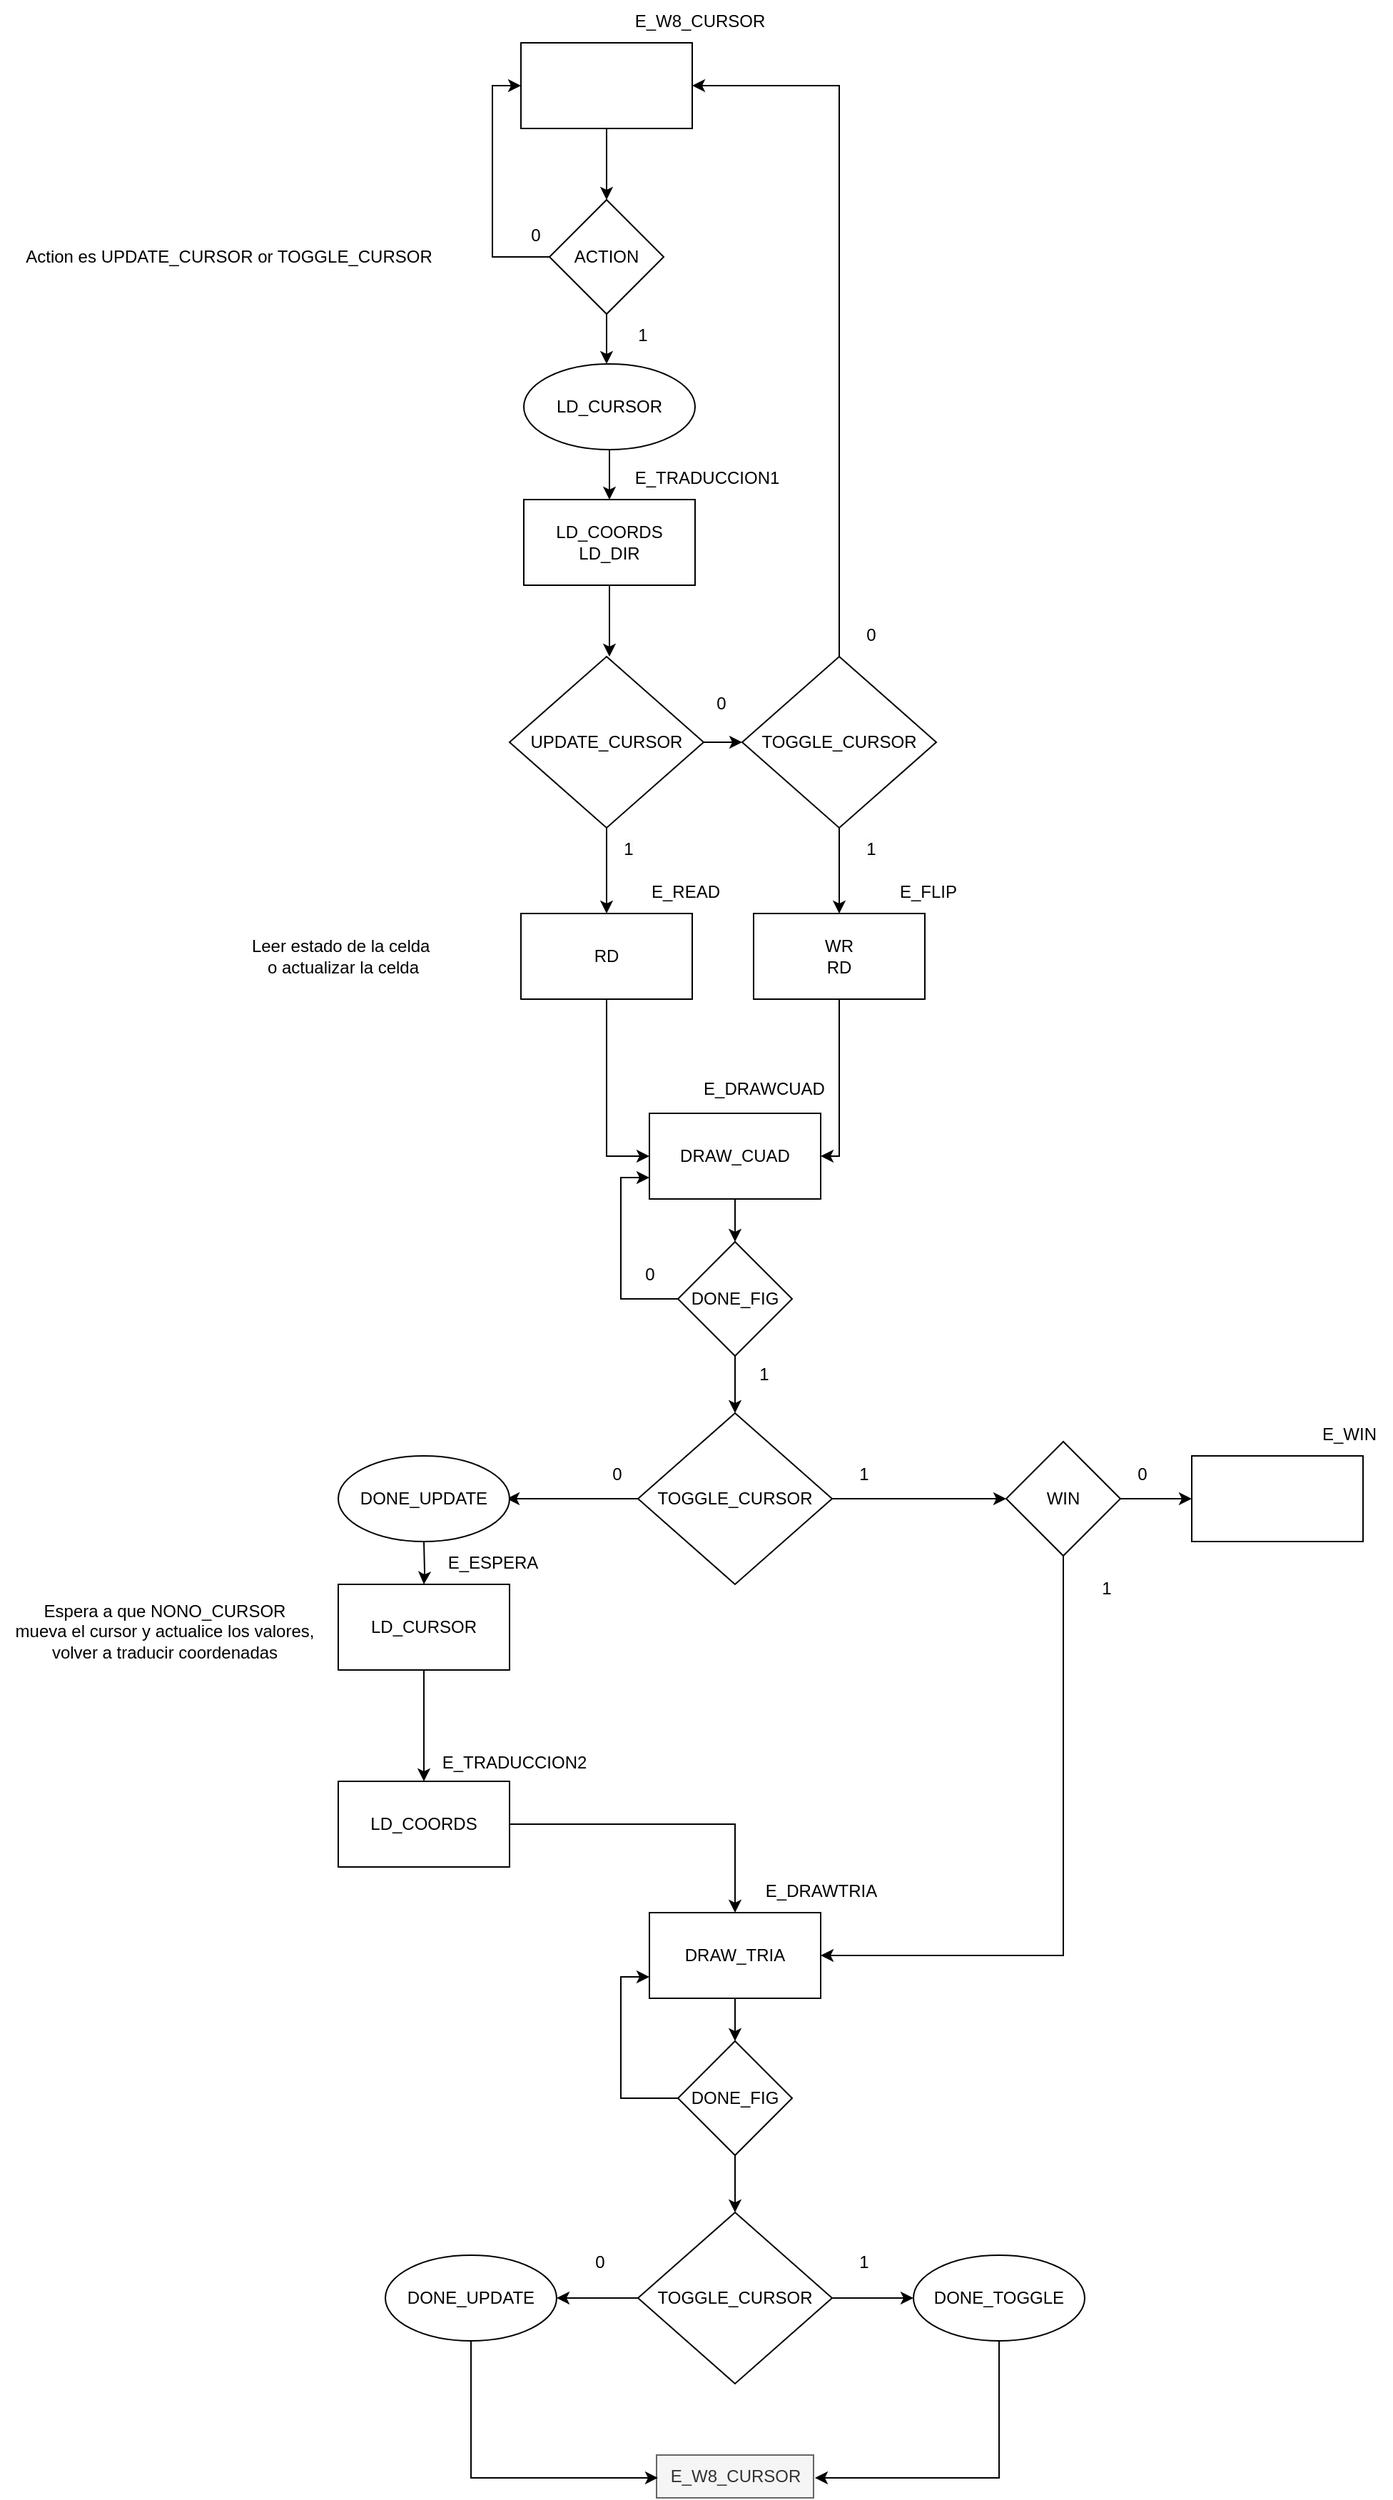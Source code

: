 <mxfile version="23.1.2" type="device">
  <diagram name="Page-1" id="VgCRoe7TBTfTwidw6Qzn">
    <mxGraphModel dx="880" dy="462" grid="1" gridSize="10" guides="1" tooltips="1" connect="1" arrows="1" fold="1" page="1" pageScale="1" pageWidth="850" pageHeight="1100" math="0" shadow="0">
      <root>
        <mxCell id="0" />
        <mxCell id="1" parent="0" />
        <mxCell id="5Ck918NxYZweuPMsiYU0-5" style="edgeStyle=orthogonalEdgeStyle;rounded=0;orthogonalLoop=1;jettySize=auto;html=1;" parent="1" source="5Ck918NxYZweuPMsiYU0-1" target="5Ck918NxYZweuPMsiYU0-3" edge="1">
          <mxGeometry relative="1" as="geometry" />
        </mxCell>
        <mxCell id="5Ck918NxYZweuPMsiYU0-1" value="" style="rounded=0;whiteSpace=wrap;html=1;" parent="1" vertex="1">
          <mxGeometry x="400" y="60" width="120" height="60" as="geometry" />
        </mxCell>
        <mxCell id="5Ck918NxYZweuPMsiYU0-2" value="E_W8_CURSOR" style="text;html=1;align=center;verticalAlign=middle;resizable=0;points=[];autosize=1;strokeColor=none;fillColor=none;" parent="1" vertex="1">
          <mxGeometry x="470" y="30" width="110" height="30" as="geometry" />
        </mxCell>
        <mxCell id="5Ck918NxYZweuPMsiYU0-6" style="edgeStyle=orthogonalEdgeStyle;rounded=0;orthogonalLoop=1;jettySize=auto;html=1;entryX=0;entryY=0.5;entryDx=0;entryDy=0;" parent="1" source="5Ck918NxYZweuPMsiYU0-3" target="5Ck918NxYZweuPMsiYU0-1" edge="1">
          <mxGeometry relative="1" as="geometry">
            <Array as="points">
              <mxPoint x="380" y="210" />
              <mxPoint x="380" y="90" />
            </Array>
          </mxGeometry>
        </mxCell>
        <mxCell id="5Ck918NxYZweuPMsiYU0-9" style="edgeStyle=orthogonalEdgeStyle;rounded=0;orthogonalLoop=1;jettySize=auto;html=1;" parent="1" source="5Ck918NxYZweuPMsiYU0-3" edge="1">
          <mxGeometry relative="1" as="geometry">
            <mxPoint x="460" y="285" as="targetPoint" />
          </mxGeometry>
        </mxCell>
        <mxCell id="5Ck918NxYZweuPMsiYU0-3" value="ACTION" style="rhombus;whiteSpace=wrap;html=1;" parent="1" vertex="1">
          <mxGeometry x="420" y="170" width="80" height="80" as="geometry" />
        </mxCell>
        <mxCell id="5Ck918NxYZweuPMsiYU0-4" value="Action es UPDATE_CURSOR or TOGGLE_CURSOR" style="text;html=1;align=center;verticalAlign=middle;resizable=0;points=[];autosize=1;strokeColor=none;fillColor=none;" parent="1" vertex="1">
          <mxGeometry x="40" y="195" width="310" height="30" as="geometry" />
        </mxCell>
        <mxCell id="5Ck918NxYZweuPMsiYU0-7" value="0" style="text;html=1;align=center;verticalAlign=middle;resizable=0;points=[];autosize=1;strokeColor=none;fillColor=none;" parent="1" vertex="1">
          <mxGeometry x="395" y="180" width="30" height="30" as="geometry" />
        </mxCell>
        <mxCell id="5Ck918NxYZweuPMsiYU0-8" value="1" style="text;html=1;align=center;verticalAlign=middle;resizable=0;points=[];autosize=1;strokeColor=none;fillColor=none;" parent="1" vertex="1">
          <mxGeometry x="470" y="250" width="30" height="30" as="geometry" />
        </mxCell>
        <mxCell id="5Ck918NxYZweuPMsiYU0-12" style="edgeStyle=orthogonalEdgeStyle;rounded=0;orthogonalLoop=1;jettySize=auto;html=1;" parent="1" source="5Ck918NxYZweuPMsiYU0-10" target="5Ck918NxYZweuPMsiYU0-11" edge="1">
          <mxGeometry relative="1" as="geometry" />
        </mxCell>
        <mxCell id="5Ck918NxYZweuPMsiYU0-10" value="LD_CURSOR" style="ellipse;whiteSpace=wrap;html=1;" parent="1" vertex="1">
          <mxGeometry x="402" y="285" width="120" height="60" as="geometry" />
        </mxCell>
        <mxCell id="5Ck918NxYZweuPMsiYU0-14" style="edgeStyle=orthogonalEdgeStyle;rounded=0;orthogonalLoop=1;jettySize=auto;html=1;" parent="1" source="5Ck918NxYZweuPMsiYU0-11" edge="1">
          <mxGeometry relative="1" as="geometry">
            <mxPoint x="462" y="490" as="targetPoint" />
          </mxGeometry>
        </mxCell>
        <mxCell id="5Ck918NxYZweuPMsiYU0-11" value="LD_COORDS&lt;br&gt;LD_DIR" style="whiteSpace=wrap;html=1;" parent="1" vertex="1">
          <mxGeometry x="402" y="380" width="120" height="60" as="geometry" />
        </mxCell>
        <mxCell id="5Ck918NxYZweuPMsiYU0-13" value="E_TRADUCCION1" style="text;html=1;align=center;verticalAlign=middle;resizable=0;points=[];autosize=1;strokeColor=none;fillColor=none;" parent="1" vertex="1">
          <mxGeometry x="470" y="350" width="120" height="30" as="geometry" />
        </mxCell>
        <mxCell id="5Ck918NxYZweuPMsiYU0-18" style="edgeStyle=orthogonalEdgeStyle;rounded=0;orthogonalLoop=1;jettySize=auto;html=1;" parent="1" source="5Ck918NxYZweuPMsiYU0-16" target="5Ck918NxYZweuPMsiYU0-17" edge="1">
          <mxGeometry relative="1" as="geometry" />
        </mxCell>
        <mxCell id="5Ck918NxYZweuPMsiYU0-53" style="edgeStyle=orthogonalEdgeStyle;rounded=0;orthogonalLoop=1;jettySize=auto;html=1;entryX=0.5;entryY=0;entryDx=0;entryDy=0;" parent="1" source="5Ck918NxYZweuPMsiYU0-16" target="5Ck918NxYZweuPMsiYU0-20" edge="1">
          <mxGeometry relative="1" as="geometry" />
        </mxCell>
        <mxCell id="5Ck918NxYZweuPMsiYU0-16" value="UPDATE_CURSOR" style="rhombus;whiteSpace=wrap;html=1;" parent="1" vertex="1">
          <mxGeometry x="392" y="490" width="136" height="120" as="geometry" />
        </mxCell>
        <mxCell id="5Ck918NxYZweuPMsiYU0-19" style="edgeStyle=orthogonalEdgeStyle;rounded=0;orthogonalLoop=1;jettySize=auto;html=1;entryX=1;entryY=0.5;entryDx=0;entryDy=0;" parent="1" source="5Ck918NxYZweuPMsiYU0-17" target="5Ck918NxYZweuPMsiYU0-1" edge="1">
          <mxGeometry relative="1" as="geometry">
            <Array as="points">
              <mxPoint x="623" y="90" />
            </Array>
          </mxGeometry>
        </mxCell>
        <mxCell id="5Ck918NxYZweuPMsiYU0-54" style="edgeStyle=orthogonalEdgeStyle;rounded=0;orthogonalLoop=1;jettySize=auto;html=1;entryX=0.5;entryY=0;entryDx=0;entryDy=0;" parent="1" source="5Ck918NxYZweuPMsiYU0-17" target="5Ck918NxYZweuPMsiYU0-22" edge="1">
          <mxGeometry relative="1" as="geometry" />
        </mxCell>
        <mxCell id="5Ck918NxYZweuPMsiYU0-17" value="TOGGLE_CURSOR" style="rhombus;whiteSpace=wrap;html=1;" parent="1" vertex="1">
          <mxGeometry x="555" y="490" width="136" height="120" as="geometry" />
        </mxCell>
        <mxCell id="5Ck918NxYZweuPMsiYU0-26" style="edgeStyle=orthogonalEdgeStyle;rounded=0;orthogonalLoop=1;jettySize=auto;html=1;entryX=0;entryY=0.5;entryDx=0;entryDy=0;" parent="1" source="5Ck918NxYZweuPMsiYU0-20" target="5Ck918NxYZweuPMsiYU0-25" edge="1">
          <mxGeometry relative="1" as="geometry" />
        </mxCell>
        <mxCell id="5Ck918NxYZweuPMsiYU0-20" value="RD" style="whiteSpace=wrap;html=1;" parent="1" vertex="1">
          <mxGeometry x="400" y="670" width="120" height="60" as="geometry" />
        </mxCell>
        <mxCell id="5Ck918NxYZweuPMsiYU0-21" value="E_READ" style="text;html=1;align=center;verticalAlign=middle;resizable=0;points=[];autosize=1;strokeColor=none;fillColor=none;" parent="1" vertex="1">
          <mxGeometry x="480" y="640" width="70" height="30" as="geometry" />
        </mxCell>
        <mxCell id="5Ck918NxYZweuPMsiYU0-27" style="edgeStyle=orthogonalEdgeStyle;rounded=0;orthogonalLoop=1;jettySize=auto;html=1;entryX=1;entryY=0.5;entryDx=0;entryDy=0;" parent="1" source="5Ck918NxYZweuPMsiYU0-22" target="5Ck918NxYZweuPMsiYU0-25" edge="1">
          <mxGeometry relative="1" as="geometry">
            <Array as="points">
              <mxPoint x="623" y="840" />
            </Array>
          </mxGeometry>
        </mxCell>
        <mxCell id="5Ck918NxYZweuPMsiYU0-22" value="WR&lt;br&gt;RD" style="whiteSpace=wrap;html=1;" parent="1" vertex="1">
          <mxGeometry x="563" y="670" width="120" height="60" as="geometry" />
        </mxCell>
        <mxCell id="5Ck918NxYZweuPMsiYU0-23" value="E_FLIP" style="text;html=1;align=center;verticalAlign=middle;resizable=0;points=[];autosize=1;strokeColor=none;fillColor=none;" parent="1" vertex="1">
          <mxGeometry x="655" y="640" width="60" height="30" as="geometry" />
        </mxCell>
        <mxCell id="5Ck918NxYZweuPMsiYU0-30" style="edgeStyle=orthogonalEdgeStyle;rounded=0;orthogonalLoop=1;jettySize=auto;html=1;" parent="1" source="5Ck918NxYZweuPMsiYU0-25" target="5Ck918NxYZweuPMsiYU0-29" edge="1">
          <mxGeometry relative="1" as="geometry" />
        </mxCell>
        <mxCell id="5Ck918NxYZweuPMsiYU0-25" value="DRAW_CUAD" style="whiteSpace=wrap;html=1;" parent="1" vertex="1">
          <mxGeometry x="490" y="810" width="120" height="60" as="geometry" />
        </mxCell>
        <mxCell id="5Ck918NxYZweuPMsiYU0-28" value="E_DRAWCUAD" style="text;html=1;align=center;verticalAlign=middle;resizable=0;points=[];autosize=1;strokeColor=none;fillColor=none;" parent="1" vertex="1">
          <mxGeometry x="515" y="778" width="110" height="30" as="geometry" />
        </mxCell>
        <mxCell id="5Ck918NxYZweuPMsiYU0-31" style="edgeStyle=orthogonalEdgeStyle;rounded=0;orthogonalLoop=1;jettySize=auto;html=1;entryX=0;entryY=0.75;entryDx=0;entryDy=0;" parent="1" source="5Ck918NxYZweuPMsiYU0-29" target="5Ck918NxYZweuPMsiYU0-25" edge="1">
          <mxGeometry relative="1" as="geometry">
            <Array as="points">
              <mxPoint x="470" y="940" />
              <mxPoint x="470" y="855" />
            </Array>
          </mxGeometry>
        </mxCell>
        <mxCell id="5Ck918NxYZweuPMsiYU0-33" style="edgeStyle=orthogonalEdgeStyle;rounded=0;orthogonalLoop=1;jettySize=auto;html=1;entryX=0.5;entryY=0;entryDx=0;entryDy=0;" parent="1" source="5Ck918NxYZweuPMsiYU0-29" target="5Ck918NxYZweuPMsiYU0-32" edge="1">
          <mxGeometry relative="1" as="geometry" />
        </mxCell>
        <mxCell id="5Ck918NxYZweuPMsiYU0-29" value="DONE_FIG" style="rhombus;whiteSpace=wrap;html=1;" parent="1" vertex="1">
          <mxGeometry x="510" y="900" width="80" height="80" as="geometry" />
        </mxCell>
        <mxCell id="5Ck918NxYZweuPMsiYU0-34" style="edgeStyle=orthogonalEdgeStyle;rounded=0;orthogonalLoop=1;jettySize=auto;html=1;" parent="1" source="5Ck918NxYZweuPMsiYU0-32" edge="1">
          <mxGeometry relative="1" as="geometry">
            <mxPoint x="740" y="1080" as="targetPoint" />
          </mxGeometry>
        </mxCell>
        <mxCell id="5Ck918NxYZweuPMsiYU0-35" style="edgeStyle=orthogonalEdgeStyle;rounded=0;orthogonalLoop=1;jettySize=auto;html=1;" parent="1" source="5Ck918NxYZweuPMsiYU0-32" edge="1">
          <mxGeometry relative="1" as="geometry">
            <mxPoint x="390" y="1080" as="targetPoint" />
          </mxGeometry>
        </mxCell>
        <mxCell id="5Ck918NxYZweuPMsiYU0-32" value="TOGGLE_CURSOR" style="rhombus;whiteSpace=wrap;html=1;" parent="1" vertex="1">
          <mxGeometry x="482" y="1020" width="136" height="120" as="geometry" />
        </mxCell>
        <mxCell id="5Ck918NxYZweuPMsiYU0-39" style="edgeStyle=orthogonalEdgeStyle;rounded=0;orthogonalLoop=1;jettySize=auto;html=1;" parent="1" target="5Ck918NxYZweuPMsiYU0-38" edge="1">
          <mxGeometry relative="1" as="geometry">
            <mxPoint x="332" y="1110" as="sourcePoint" />
          </mxGeometry>
        </mxCell>
        <mxCell id="5Ck918NxYZweuPMsiYU0-43" style="edgeStyle=orthogonalEdgeStyle;rounded=0;orthogonalLoop=1;jettySize=auto;html=1;" parent="1" source="5Ck918NxYZweuPMsiYU0-37" target="5Ck918NxYZweuPMsiYU0-42" edge="1">
          <mxGeometry relative="1" as="geometry" />
        </mxCell>
        <mxCell id="5Ck918NxYZweuPMsiYU0-48" style="edgeStyle=orthogonalEdgeStyle;rounded=0;orthogonalLoop=1;jettySize=auto;html=1;entryX=1;entryY=0.5;entryDx=0;entryDy=0;" parent="1" source="5Ck918NxYZweuPMsiYU0-37" target="5Ck918NxYZweuPMsiYU0-63" edge="1">
          <mxGeometry relative="1" as="geometry">
            <mxPoint x="780" y="1300" as="targetPoint" />
            <Array as="points">
              <mxPoint x="780" y="1400" />
            </Array>
          </mxGeometry>
        </mxCell>
        <mxCell id="5Ck918NxYZweuPMsiYU0-37" value="WIN" style="rhombus;whiteSpace=wrap;html=1;" parent="1" vertex="1">
          <mxGeometry x="740" y="1040" width="80" height="80" as="geometry" />
        </mxCell>
        <mxCell id="5Ck918NxYZweuPMsiYU0-62" style="edgeStyle=orthogonalEdgeStyle;rounded=0;orthogonalLoop=1;jettySize=auto;html=1;" parent="1" source="5Ck918NxYZweuPMsiYU0-38" target="5Ck918NxYZweuPMsiYU0-51" edge="1">
          <mxGeometry relative="1" as="geometry" />
        </mxCell>
        <mxCell id="5Ck918NxYZweuPMsiYU0-38" value="LD_CURSOR" style="whiteSpace=wrap;html=1;" parent="1" vertex="1">
          <mxGeometry x="272" y="1140" width="120" height="60" as="geometry" />
        </mxCell>
        <mxCell id="5Ck918NxYZweuPMsiYU0-40" value="0" style="text;html=1;align=center;verticalAlign=middle;resizable=0;points=[];autosize=1;strokeColor=none;fillColor=none;" parent="1" vertex="1">
          <mxGeometry x="452" y="1048" width="30" height="30" as="geometry" />
        </mxCell>
        <mxCell id="5Ck918NxYZweuPMsiYU0-41" value="1" style="text;html=1;align=center;verticalAlign=middle;resizable=0;points=[];autosize=1;strokeColor=none;fillColor=none;" parent="1" vertex="1">
          <mxGeometry x="625" y="1048" width="30" height="30" as="geometry" />
        </mxCell>
        <mxCell id="5Ck918NxYZweuPMsiYU0-42" value="" style="whiteSpace=wrap;html=1;" parent="1" vertex="1">
          <mxGeometry x="870" y="1050" width="120" height="60" as="geometry" />
        </mxCell>
        <mxCell id="5Ck918NxYZweuPMsiYU0-45" value="E_WIN" style="text;html=1;align=center;verticalAlign=middle;resizable=0;points=[];autosize=1;strokeColor=none;fillColor=none;" parent="1" vertex="1">
          <mxGeometry x="950" y="1020" width="60" height="30" as="geometry" />
        </mxCell>
        <mxCell id="5Ck918NxYZweuPMsiYU0-47" value="E_ESPERA" style="text;html=1;align=center;verticalAlign=middle;resizable=0;points=[];autosize=1;strokeColor=none;fillColor=none;" parent="1" vertex="1">
          <mxGeometry x="335" y="1110" width="90" height="30" as="geometry" />
        </mxCell>
        <mxCell id="5Ck918NxYZweuPMsiYU0-49" value="0" style="text;html=1;align=center;verticalAlign=middle;resizable=0;points=[];autosize=1;strokeColor=none;fillColor=none;" parent="1" vertex="1">
          <mxGeometry x="820" y="1048" width="30" height="30" as="geometry" />
        </mxCell>
        <mxCell id="5Ck918NxYZweuPMsiYU0-82" style="edgeStyle=orthogonalEdgeStyle;rounded=0;orthogonalLoop=1;jettySize=auto;html=1;entryX=0.5;entryY=0;entryDx=0;entryDy=0;" parent="1" source="5Ck918NxYZweuPMsiYU0-51" target="5Ck918NxYZweuPMsiYU0-63" edge="1">
          <mxGeometry relative="1" as="geometry" />
        </mxCell>
        <mxCell id="5Ck918NxYZweuPMsiYU0-51" value="LD_COORDS" style="whiteSpace=wrap;html=1;" parent="1" vertex="1">
          <mxGeometry x="272" y="1278" width="120" height="60" as="geometry" />
        </mxCell>
        <mxCell id="5Ck918NxYZweuPMsiYU0-52" value="E_TRADUCCION2" style="text;html=1;align=center;verticalAlign=middle;resizable=0;points=[];autosize=1;strokeColor=none;fillColor=none;" parent="1" vertex="1">
          <mxGeometry x="335" y="1250" width="120" height="30" as="geometry" />
        </mxCell>
        <mxCell id="5Ck918NxYZweuPMsiYU0-55" value="0" style="text;html=1;align=center;verticalAlign=middle;resizable=0;points=[];autosize=1;strokeColor=none;fillColor=none;" parent="1" vertex="1">
          <mxGeometry x="525" y="508" width="30" height="30" as="geometry" />
        </mxCell>
        <mxCell id="5Ck918NxYZweuPMsiYU0-56" value="&lt;span style=&quot;color: rgb(0, 0, 0); font-family: Helvetica; font-size: 12px; font-style: normal; font-variant-ligatures: normal; font-variant-caps: normal; font-weight: 400; letter-spacing: normal; orphans: 2; text-align: center; text-indent: 0px; text-transform: none; widows: 2; word-spacing: 0px; -webkit-text-stroke-width: 0px; background-color: rgb(251, 251, 251); text-decoration-thickness: initial; text-decoration-style: initial; text-decoration-color: initial; float: none; display: inline !important;&quot;&gt;1&lt;/span&gt;" style="text;html=1;align=center;verticalAlign=middle;resizable=0;points=[];autosize=1;strokeColor=none;fillColor=none;" parent="1" vertex="1">
          <mxGeometry x="460" y="610" width="30" height="30" as="geometry" />
        </mxCell>
        <mxCell id="5Ck918NxYZweuPMsiYU0-57" value="&lt;span style=&quot;color: rgb(0, 0, 0); font-family: Helvetica; font-size: 12px; font-style: normal; font-variant-ligatures: normal; font-variant-caps: normal; font-weight: 400; letter-spacing: normal; orphans: 2; text-align: center; text-indent: 0px; text-transform: none; widows: 2; word-spacing: 0px; -webkit-text-stroke-width: 0px; background-color: rgb(251, 251, 251); text-decoration-thickness: initial; text-decoration-style: initial; text-decoration-color: initial; float: none; display: inline !important;&quot;&gt;1&lt;/span&gt;" style="text;html=1;align=center;verticalAlign=middle;resizable=0;points=[];autosize=1;strokeColor=none;fillColor=none;" parent="1" vertex="1">
          <mxGeometry x="630" y="610" width="30" height="30" as="geometry" />
        </mxCell>
        <mxCell id="5Ck918NxYZweuPMsiYU0-58" value="0" style="text;html=1;align=center;verticalAlign=middle;resizable=0;points=[];autosize=1;strokeColor=none;fillColor=none;" parent="1" vertex="1">
          <mxGeometry x="630" y="460" width="30" height="30" as="geometry" />
        </mxCell>
        <mxCell id="5Ck918NxYZweuPMsiYU0-59" value="0" style="text;html=1;align=center;verticalAlign=middle;resizable=0;points=[];autosize=1;strokeColor=none;fillColor=none;" parent="1" vertex="1">
          <mxGeometry x="475" y="908" width="30" height="30" as="geometry" />
        </mxCell>
        <mxCell id="5Ck918NxYZweuPMsiYU0-60" value="1" style="text;html=1;align=center;verticalAlign=middle;resizable=0;points=[];autosize=1;strokeColor=none;fillColor=none;" parent="1" vertex="1">
          <mxGeometry x="555" y="978" width="30" height="30" as="geometry" />
        </mxCell>
        <mxCell id="5Ck918NxYZweuPMsiYU0-61" value="1" style="text;html=1;align=center;verticalAlign=middle;resizable=0;points=[];autosize=1;strokeColor=none;fillColor=none;" parent="1" vertex="1">
          <mxGeometry x="795" y="1128" width="30" height="30" as="geometry" />
        </mxCell>
        <mxCell id="5Ck918NxYZweuPMsiYU0-66" style="edgeStyle=orthogonalEdgeStyle;rounded=0;orthogonalLoop=1;jettySize=auto;html=1;" parent="1" source="5Ck918NxYZweuPMsiYU0-63" target="5Ck918NxYZweuPMsiYU0-65" edge="1">
          <mxGeometry relative="1" as="geometry" />
        </mxCell>
        <mxCell id="5Ck918NxYZweuPMsiYU0-63" value="DRAW_TRIA" style="whiteSpace=wrap;html=1;" parent="1" vertex="1">
          <mxGeometry x="490" y="1370" width="120" height="60" as="geometry" />
        </mxCell>
        <mxCell id="5Ck918NxYZweuPMsiYU0-64" value="E_DRAWTRIA" style="text;html=1;align=center;verticalAlign=middle;resizable=0;points=[];autosize=1;strokeColor=none;fillColor=none;" parent="1" vertex="1">
          <mxGeometry x="560" y="1340" width="100" height="30" as="geometry" />
        </mxCell>
        <mxCell id="5Ck918NxYZweuPMsiYU0-67" style="edgeStyle=orthogonalEdgeStyle;rounded=0;orthogonalLoop=1;jettySize=auto;html=1;entryX=0;entryY=0.75;entryDx=0;entryDy=0;" parent="1" source="5Ck918NxYZweuPMsiYU0-65" target="5Ck918NxYZweuPMsiYU0-63" edge="1">
          <mxGeometry relative="1" as="geometry">
            <Array as="points">
              <mxPoint x="470" y="1500" />
              <mxPoint x="470" y="1415" />
            </Array>
          </mxGeometry>
        </mxCell>
        <mxCell id="5Ck918NxYZweuPMsiYU0-68" style="edgeStyle=orthogonalEdgeStyle;rounded=0;orthogonalLoop=1;jettySize=auto;html=1;" parent="1" source="5Ck918NxYZweuPMsiYU0-65" edge="1">
          <mxGeometry relative="1" as="geometry">
            <mxPoint x="550" y="1580" as="targetPoint" />
          </mxGeometry>
        </mxCell>
        <mxCell id="5Ck918NxYZweuPMsiYU0-65" value="DONE_FIG" style="rhombus;whiteSpace=wrap;html=1;" parent="1" vertex="1">
          <mxGeometry x="510" y="1460" width="80" height="80" as="geometry" />
        </mxCell>
        <mxCell id="5Ck918NxYZweuPMsiYU0-74" style="edgeStyle=orthogonalEdgeStyle;rounded=0;orthogonalLoop=1;jettySize=auto;html=1;entryX=1;entryY=0.5;entryDx=0;entryDy=0;" parent="1" source="5Ck918NxYZweuPMsiYU0-69" target="5Ck918NxYZweuPMsiYU0-73" edge="1">
          <mxGeometry relative="1" as="geometry" />
        </mxCell>
        <mxCell id="5Ck918NxYZweuPMsiYU0-75" style="edgeStyle=orthogonalEdgeStyle;rounded=0;orthogonalLoop=1;jettySize=auto;html=1;" parent="1" source="5Ck918NxYZweuPMsiYU0-69" target="5Ck918NxYZweuPMsiYU0-72" edge="1">
          <mxGeometry relative="1" as="geometry" />
        </mxCell>
        <mxCell id="5Ck918NxYZweuPMsiYU0-69" value="TOGGLE_CURSOR" style="rhombus;whiteSpace=wrap;html=1;" parent="1" vertex="1">
          <mxGeometry x="482" y="1580" width="136" height="120" as="geometry" />
        </mxCell>
        <mxCell id="5Ck918NxYZweuPMsiYU0-72" value="DONE_TOGGLE" style="ellipse;whiteSpace=wrap;html=1;" parent="1" vertex="1">
          <mxGeometry x="675" y="1610" width="120" height="60" as="geometry" />
        </mxCell>
        <mxCell id="5Ck918NxYZweuPMsiYU0-73" value="DONE_UPDATE" style="ellipse;whiteSpace=wrap;html=1;" parent="1" vertex="1">
          <mxGeometry x="305" y="1610" width="120" height="60" as="geometry" />
        </mxCell>
        <mxCell id="5Ck918NxYZweuPMsiYU0-77" value="E_W8_CURSOR" style="text;html=1;align=center;verticalAlign=middle;resizable=0;points=[];autosize=1;strokeColor=#666666;fillColor=#f5f5f5;fontColor=#333333;" parent="1" vertex="1">
          <mxGeometry x="495" y="1750" width="110" height="30" as="geometry" />
        </mxCell>
        <mxCell id="5Ck918NxYZweuPMsiYU0-78" style="edgeStyle=orthogonalEdgeStyle;rounded=0;orthogonalLoop=1;jettySize=auto;html=1;entryX=1.009;entryY=0.533;entryDx=0;entryDy=0;entryPerimeter=0;" parent="1" source="5Ck918NxYZweuPMsiYU0-72" target="5Ck918NxYZweuPMsiYU0-77" edge="1">
          <mxGeometry relative="1" as="geometry">
            <Array as="points">
              <mxPoint x="735" y="1766" />
            </Array>
          </mxGeometry>
        </mxCell>
        <mxCell id="5Ck918NxYZweuPMsiYU0-79" style="edgeStyle=orthogonalEdgeStyle;rounded=0;orthogonalLoop=1;jettySize=auto;html=1;entryX=0.009;entryY=0.533;entryDx=0;entryDy=0;entryPerimeter=0;" parent="1" source="5Ck918NxYZweuPMsiYU0-73" target="5Ck918NxYZweuPMsiYU0-77" edge="1">
          <mxGeometry relative="1" as="geometry">
            <Array as="points">
              <mxPoint x="365" y="1766" />
            </Array>
          </mxGeometry>
        </mxCell>
        <mxCell id="5Ck918NxYZweuPMsiYU0-80" value="0" style="text;html=1;align=center;verticalAlign=middle;resizable=0;points=[];autosize=1;strokeColor=none;fillColor=none;" parent="1" vertex="1">
          <mxGeometry x="440" y="1600" width="30" height="30" as="geometry" />
        </mxCell>
        <mxCell id="5Ck918NxYZweuPMsiYU0-81" value="1" style="text;html=1;align=center;verticalAlign=middle;resizable=0;points=[];autosize=1;strokeColor=none;fillColor=none;" parent="1" vertex="1">
          <mxGeometry x="625" y="1600" width="30" height="30" as="geometry" />
        </mxCell>
        <mxCell id="5Ck918NxYZweuPMsiYU0-84" value="DONE_UPDATE" style="ellipse;whiteSpace=wrap;html=1;" parent="1" vertex="1">
          <mxGeometry x="272" y="1050" width="120" height="60" as="geometry" />
        </mxCell>
        <mxCell id="5Ck918NxYZweuPMsiYU0-85" value="Leer estado de la celda&amp;nbsp;&lt;br&gt;o actualizar la celda" style="text;html=1;align=center;verticalAlign=middle;resizable=0;points=[];autosize=1;strokeColor=none;fillColor=none;" parent="1" vertex="1">
          <mxGeometry x="200" y="680" width="150" height="40" as="geometry" />
        </mxCell>
        <mxCell id="5Ck918NxYZweuPMsiYU0-87" value="Espera a que NONO_CURSOR&lt;br&gt;mueva el cursor y actualice los valores,&lt;br&gt;volver a traducir coordenadas" style="text;html=1;align=center;verticalAlign=middle;resizable=0;points=[];autosize=1;strokeColor=none;fillColor=none;" parent="1" vertex="1">
          <mxGeometry x="35" y="1143" width="230" height="60" as="geometry" />
        </mxCell>
      </root>
    </mxGraphModel>
  </diagram>
</mxfile>
